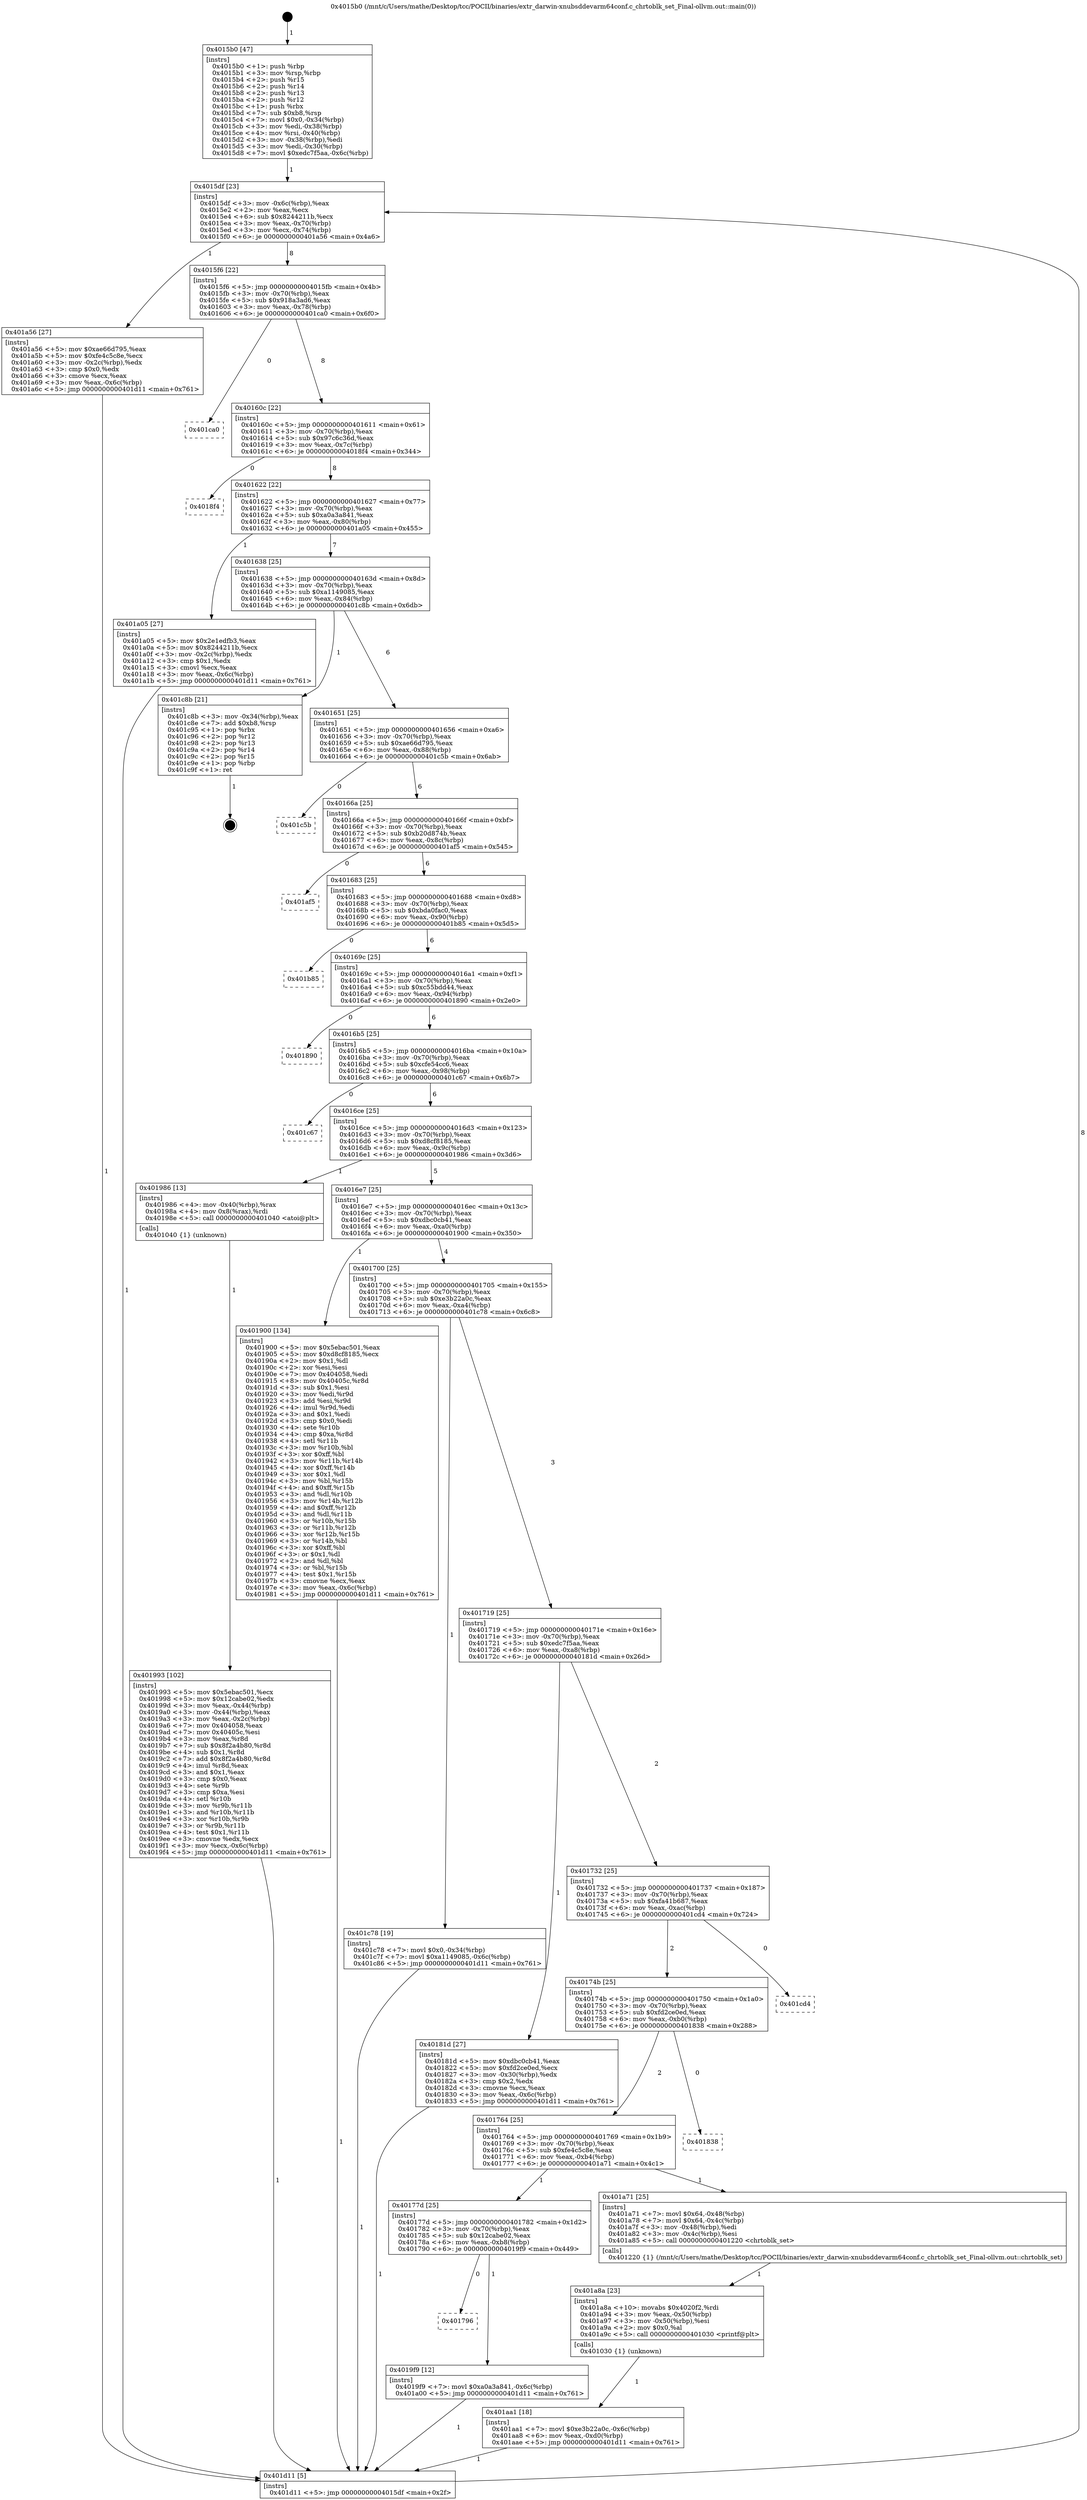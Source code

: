 digraph "0x4015b0" {
  label = "0x4015b0 (/mnt/c/Users/mathe/Desktop/tcc/POCII/binaries/extr_darwin-xnubsddevarm64conf.c_chrtoblk_set_Final-ollvm.out::main(0))"
  labelloc = "t"
  node[shape=record]

  Entry [label="",width=0.3,height=0.3,shape=circle,fillcolor=black,style=filled]
  "0x4015df" [label="{
     0x4015df [23]\l
     | [instrs]\l
     &nbsp;&nbsp;0x4015df \<+3\>: mov -0x6c(%rbp),%eax\l
     &nbsp;&nbsp;0x4015e2 \<+2\>: mov %eax,%ecx\l
     &nbsp;&nbsp;0x4015e4 \<+6\>: sub $0x8244211b,%ecx\l
     &nbsp;&nbsp;0x4015ea \<+3\>: mov %eax,-0x70(%rbp)\l
     &nbsp;&nbsp;0x4015ed \<+3\>: mov %ecx,-0x74(%rbp)\l
     &nbsp;&nbsp;0x4015f0 \<+6\>: je 0000000000401a56 \<main+0x4a6\>\l
  }"]
  "0x401a56" [label="{
     0x401a56 [27]\l
     | [instrs]\l
     &nbsp;&nbsp;0x401a56 \<+5\>: mov $0xae66d795,%eax\l
     &nbsp;&nbsp;0x401a5b \<+5\>: mov $0xfe4c5c8e,%ecx\l
     &nbsp;&nbsp;0x401a60 \<+3\>: mov -0x2c(%rbp),%edx\l
     &nbsp;&nbsp;0x401a63 \<+3\>: cmp $0x0,%edx\l
     &nbsp;&nbsp;0x401a66 \<+3\>: cmove %ecx,%eax\l
     &nbsp;&nbsp;0x401a69 \<+3\>: mov %eax,-0x6c(%rbp)\l
     &nbsp;&nbsp;0x401a6c \<+5\>: jmp 0000000000401d11 \<main+0x761\>\l
  }"]
  "0x4015f6" [label="{
     0x4015f6 [22]\l
     | [instrs]\l
     &nbsp;&nbsp;0x4015f6 \<+5\>: jmp 00000000004015fb \<main+0x4b\>\l
     &nbsp;&nbsp;0x4015fb \<+3\>: mov -0x70(%rbp),%eax\l
     &nbsp;&nbsp;0x4015fe \<+5\>: sub $0x918a3ad6,%eax\l
     &nbsp;&nbsp;0x401603 \<+3\>: mov %eax,-0x78(%rbp)\l
     &nbsp;&nbsp;0x401606 \<+6\>: je 0000000000401ca0 \<main+0x6f0\>\l
  }"]
  Exit [label="",width=0.3,height=0.3,shape=circle,fillcolor=black,style=filled,peripheries=2]
  "0x401ca0" [label="{
     0x401ca0\l
  }", style=dashed]
  "0x40160c" [label="{
     0x40160c [22]\l
     | [instrs]\l
     &nbsp;&nbsp;0x40160c \<+5\>: jmp 0000000000401611 \<main+0x61\>\l
     &nbsp;&nbsp;0x401611 \<+3\>: mov -0x70(%rbp),%eax\l
     &nbsp;&nbsp;0x401614 \<+5\>: sub $0x97c6c36d,%eax\l
     &nbsp;&nbsp;0x401619 \<+3\>: mov %eax,-0x7c(%rbp)\l
     &nbsp;&nbsp;0x40161c \<+6\>: je 00000000004018f4 \<main+0x344\>\l
  }"]
  "0x401aa1" [label="{
     0x401aa1 [18]\l
     | [instrs]\l
     &nbsp;&nbsp;0x401aa1 \<+7\>: movl $0xe3b22a0c,-0x6c(%rbp)\l
     &nbsp;&nbsp;0x401aa8 \<+6\>: mov %eax,-0xd0(%rbp)\l
     &nbsp;&nbsp;0x401aae \<+5\>: jmp 0000000000401d11 \<main+0x761\>\l
  }"]
  "0x4018f4" [label="{
     0x4018f4\l
  }", style=dashed]
  "0x401622" [label="{
     0x401622 [22]\l
     | [instrs]\l
     &nbsp;&nbsp;0x401622 \<+5\>: jmp 0000000000401627 \<main+0x77\>\l
     &nbsp;&nbsp;0x401627 \<+3\>: mov -0x70(%rbp),%eax\l
     &nbsp;&nbsp;0x40162a \<+5\>: sub $0xa0a3a841,%eax\l
     &nbsp;&nbsp;0x40162f \<+3\>: mov %eax,-0x80(%rbp)\l
     &nbsp;&nbsp;0x401632 \<+6\>: je 0000000000401a05 \<main+0x455\>\l
  }"]
  "0x401a8a" [label="{
     0x401a8a [23]\l
     | [instrs]\l
     &nbsp;&nbsp;0x401a8a \<+10\>: movabs $0x4020f2,%rdi\l
     &nbsp;&nbsp;0x401a94 \<+3\>: mov %eax,-0x50(%rbp)\l
     &nbsp;&nbsp;0x401a97 \<+3\>: mov -0x50(%rbp),%esi\l
     &nbsp;&nbsp;0x401a9a \<+2\>: mov $0x0,%al\l
     &nbsp;&nbsp;0x401a9c \<+5\>: call 0000000000401030 \<printf@plt\>\l
     | [calls]\l
     &nbsp;&nbsp;0x401030 \{1\} (unknown)\l
  }"]
  "0x401a05" [label="{
     0x401a05 [27]\l
     | [instrs]\l
     &nbsp;&nbsp;0x401a05 \<+5\>: mov $0x2e1edfb3,%eax\l
     &nbsp;&nbsp;0x401a0a \<+5\>: mov $0x8244211b,%ecx\l
     &nbsp;&nbsp;0x401a0f \<+3\>: mov -0x2c(%rbp),%edx\l
     &nbsp;&nbsp;0x401a12 \<+3\>: cmp $0x1,%edx\l
     &nbsp;&nbsp;0x401a15 \<+3\>: cmovl %ecx,%eax\l
     &nbsp;&nbsp;0x401a18 \<+3\>: mov %eax,-0x6c(%rbp)\l
     &nbsp;&nbsp;0x401a1b \<+5\>: jmp 0000000000401d11 \<main+0x761\>\l
  }"]
  "0x401638" [label="{
     0x401638 [25]\l
     | [instrs]\l
     &nbsp;&nbsp;0x401638 \<+5\>: jmp 000000000040163d \<main+0x8d\>\l
     &nbsp;&nbsp;0x40163d \<+3\>: mov -0x70(%rbp),%eax\l
     &nbsp;&nbsp;0x401640 \<+5\>: sub $0xa1149085,%eax\l
     &nbsp;&nbsp;0x401645 \<+6\>: mov %eax,-0x84(%rbp)\l
     &nbsp;&nbsp;0x40164b \<+6\>: je 0000000000401c8b \<main+0x6db\>\l
  }"]
  "0x401796" [label="{
     0x401796\l
  }", style=dashed]
  "0x401c8b" [label="{
     0x401c8b [21]\l
     | [instrs]\l
     &nbsp;&nbsp;0x401c8b \<+3\>: mov -0x34(%rbp),%eax\l
     &nbsp;&nbsp;0x401c8e \<+7\>: add $0xb8,%rsp\l
     &nbsp;&nbsp;0x401c95 \<+1\>: pop %rbx\l
     &nbsp;&nbsp;0x401c96 \<+2\>: pop %r12\l
     &nbsp;&nbsp;0x401c98 \<+2\>: pop %r13\l
     &nbsp;&nbsp;0x401c9a \<+2\>: pop %r14\l
     &nbsp;&nbsp;0x401c9c \<+2\>: pop %r15\l
     &nbsp;&nbsp;0x401c9e \<+1\>: pop %rbp\l
     &nbsp;&nbsp;0x401c9f \<+1\>: ret\l
  }"]
  "0x401651" [label="{
     0x401651 [25]\l
     | [instrs]\l
     &nbsp;&nbsp;0x401651 \<+5\>: jmp 0000000000401656 \<main+0xa6\>\l
     &nbsp;&nbsp;0x401656 \<+3\>: mov -0x70(%rbp),%eax\l
     &nbsp;&nbsp;0x401659 \<+5\>: sub $0xae66d795,%eax\l
     &nbsp;&nbsp;0x40165e \<+6\>: mov %eax,-0x88(%rbp)\l
     &nbsp;&nbsp;0x401664 \<+6\>: je 0000000000401c5b \<main+0x6ab\>\l
  }"]
  "0x4019f9" [label="{
     0x4019f9 [12]\l
     | [instrs]\l
     &nbsp;&nbsp;0x4019f9 \<+7\>: movl $0xa0a3a841,-0x6c(%rbp)\l
     &nbsp;&nbsp;0x401a00 \<+5\>: jmp 0000000000401d11 \<main+0x761\>\l
  }"]
  "0x401c5b" [label="{
     0x401c5b\l
  }", style=dashed]
  "0x40166a" [label="{
     0x40166a [25]\l
     | [instrs]\l
     &nbsp;&nbsp;0x40166a \<+5\>: jmp 000000000040166f \<main+0xbf\>\l
     &nbsp;&nbsp;0x40166f \<+3\>: mov -0x70(%rbp),%eax\l
     &nbsp;&nbsp;0x401672 \<+5\>: sub $0xb20d874b,%eax\l
     &nbsp;&nbsp;0x401677 \<+6\>: mov %eax,-0x8c(%rbp)\l
     &nbsp;&nbsp;0x40167d \<+6\>: je 0000000000401af5 \<main+0x545\>\l
  }"]
  "0x40177d" [label="{
     0x40177d [25]\l
     | [instrs]\l
     &nbsp;&nbsp;0x40177d \<+5\>: jmp 0000000000401782 \<main+0x1d2\>\l
     &nbsp;&nbsp;0x401782 \<+3\>: mov -0x70(%rbp),%eax\l
     &nbsp;&nbsp;0x401785 \<+5\>: sub $0x12cabe02,%eax\l
     &nbsp;&nbsp;0x40178a \<+6\>: mov %eax,-0xb8(%rbp)\l
     &nbsp;&nbsp;0x401790 \<+6\>: je 00000000004019f9 \<main+0x449\>\l
  }"]
  "0x401af5" [label="{
     0x401af5\l
  }", style=dashed]
  "0x401683" [label="{
     0x401683 [25]\l
     | [instrs]\l
     &nbsp;&nbsp;0x401683 \<+5\>: jmp 0000000000401688 \<main+0xd8\>\l
     &nbsp;&nbsp;0x401688 \<+3\>: mov -0x70(%rbp),%eax\l
     &nbsp;&nbsp;0x40168b \<+5\>: sub $0xbda0fac0,%eax\l
     &nbsp;&nbsp;0x401690 \<+6\>: mov %eax,-0x90(%rbp)\l
     &nbsp;&nbsp;0x401696 \<+6\>: je 0000000000401b85 \<main+0x5d5\>\l
  }"]
  "0x401a71" [label="{
     0x401a71 [25]\l
     | [instrs]\l
     &nbsp;&nbsp;0x401a71 \<+7\>: movl $0x64,-0x48(%rbp)\l
     &nbsp;&nbsp;0x401a78 \<+7\>: movl $0x64,-0x4c(%rbp)\l
     &nbsp;&nbsp;0x401a7f \<+3\>: mov -0x48(%rbp),%edi\l
     &nbsp;&nbsp;0x401a82 \<+3\>: mov -0x4c(%rbp),%esi\l
     &nbsp;&nbsp;0x401a85 \<+5\>: call 0000000000401220 \<chrtoblk_set\>\l
     | [calls]\l
     &nbsp;&nbsp;0x401220 \{1\} (/mnt/c/Users/mathe/Desktop/tcc/POCII/binaries/extr_darwin-xnubsddevarm64conf.c_chrtoblk_set_Final-ollvm.out::chrtoblk_set)\l
  }"]
  "0x401b85" [label="{
     0x401b85\l
  }", style=dashed]
  "0x40169c" [label="{
     0x40169c [25]\l
     | [instrs]\l
     &nbsp;&nbsp;0x40169c \<+5\>: jmp 00000000004016a1 \<main+0xf1\>\l
     &nbsp;&nbsp;0x4016a1 \<+3\>: mov -0x70(%rbp),%eax\l
     &nbsp;&nbsp;0x4016a4 \<+5\>: sub $0xc55bdd44,%eax\l
     &nbsp;&nbsp;0x4016a9 \<+6\>: mov %eax,-0x94(%rbp)\l
     &nbsp;&nbsp;0x4016af \<+6\>: je 0000000000401890 \<main+0x2e0\>\l
  }"]
  "0x401764" [label="{
     0x401764 [25]\l
     | [instrs]\l
     &nbsp;&nbsp;0x401764 \<+5\>: jmp 0000000000401769 \<main+0x1b9\>\l
     &nbsp;&nbsp;0x401769 \<+3\>: mov -0x70(%rbp),%eax\l
     &nbsp;&nbsp;0x40176c \<+5\>: sub $0xfe4c5c8e,%eax\l
     &nbsp;&nbsp;0x401771 \<+6\>: mov %eax,-0xb4(%rbp)\l
     &nbsp;&nbsp;0x401777 \<+6\>: je 0000000000401a71 \<main+0x4c1\>\l
  }"]
  "0x401890" [label="{
     0x401890\l
  }", style=dashed]
  "0x4016b5" [label="{
     0x4016b5 [25]\l
     | [instrs]\l
     &nbsp;&nbsp;0x4016b5 \<+5\>: jmp 00000000004016ba \<main+0x10a\>\l
     &nbsp;&nbsp;0x4016ba \<+3\>: mov -0x70(%rbp),%eax\l
     &nbsp;&nbsp;0x4016bd \<+5\>: sub $0xcfe54cc6,%eax\l
     &nbsp;&nbsp;0x4016c2 \<+6\>: mov %eax,-0x98(%rbp)\l
     &nbsp;&nbsp;0x4016c8 \<+6\>: je 0000000000401c67 \<main+0x6b7\>\l
  }"]
  "0x401838" [label="{
     0x401838\l
  }", style=dashed]
  "0x401c67" [label="{
     0x401c67\l
  }", style=dashed]
  "0x4016ce" [label="{
     0x4016ce [25]\l
     | [instrs]\l
     &nbsp;&nbsp;0x4016ce \<+5\>: jmp 00000000004016d3 \<main+0x123\>\l
     &nbsp;&nbsp;0x4016d3 \<+3\>: mov -0x70(%rbp),%eax\l
     &nbsp;&nbsp;0x4016d6 \<+5\>: sub $0xd8cf8185,%eax\l
     &nbsp;&nbsp;0x4016db \<+6\>: mov %eax,-0x9c(%rbp)\l
     &nbsp;&nbsp;0x4016e1 \<+6\>: je 0000000000401986 \<main+0x3d6\>\l
  }"]
  "0x40174b" [label="{
     0x40174b [25]\l
     | [instrs]\l
     &nbsp;&nbsp;0x40174b \<+5\>: jmp 0000000000401750 \<main+0x1a0\>\l
     &nbsp;&nbsp;0x401750 \<+3\>: mov -0x70(%rbp),%eax\l
     &nbsp;&nbsp;0x401753 \<+5\>: sub $0xfd2ce0ed,%eax\l
     &nbsp;&nbsp;0x401758 \<+6\>: mov %eax,-0xb0(%rbp)\l
     &nbsp;&nbsp;0x40175e \<+6\>: je 0000000000401838 \<main+0x288\>\l
  }"]
  "0x401986" [label="{
     0x401986 [13]\l
     | [instrs]\l
     &nbsp;&nbsp;0x401986 \<+4\>: mov -0x40(%rbp),%rax\l
     &nbsp;&nbsp;0x40198a \<+4\>: mov 0x8(%rax),%rdi\l
     &nbsp;&nbsp;0x40198e \<+5\>: call 0000000000401040 \<atoi@plt\>\l
     | [calls]\l
     &nbsp;&nbsp;0x401040 \{1\} (unknown)\l
  }"]
  "0x4016e7" [label="{
     0x4016e7 [25]\l
     | [instrs]\l
     &nbsp;&nbsp;0x4016e7 \<+5\>: jmp 00000000004016ec \<main+0x13c\>\l
     &nbsp;&nbsp;0x4016ec \<+3\>: mov -0x70(%rbp),%eax\l
     &nbsp;&nbsp;0x4016ef \<+5\>: sub $0xdbc0cb41,%eax\l
     &nbsp;&nbsp;0x4016f4 \<+6\>: mov %eax,-0xa0(%rbp)\l
     &nbsp;&nbsp;0x4016fa \<+6\>: je 0000000000401900 \<main+0x350\>\l
  }"]
  "0x401cd4" [label="{
     0x401cd4\l
  }", style=dashed]
  "0x401900" [label="{
     0x401900 [134]\l
     | [instrs]\l
     &nbsp;&nbsp;0x401900 \<+5\>: mov $0x5ebac501,%eax\l
     &nbsp;&nbsp;0x401905 \<+5\>: mov $0xd8cf8185,%ecx\l
     &nbsp;&nbsp;0x40190a \<+2\>: mov $0x1,%dl\l
     &nbsp;&nbsp;0x40190c \<+2\>: xor %esi,%esi\l
     &nbsp;&nbsp;0x40190e \<+7\>: mov 0x404058,%edi\l
     &nbsp;&nbsp;0x401915 \<+8\>: mov 0x40405c,%r8d\l
     &nbsp;&nbsp;0x40191d \<+3\>: sub $0x1,%esi\l
     &nbsp;&nbsp;0x401920 \<+3\>: mov %edi,%r9d\l
     &nbsp;&nbsp;0x401923 \<+3\>: add %esi,%r9d\l
     &nbsp;&nbsp;0x401926 \<+4\>: imul %r9d,%edi\l
     &nbsp;&nbsp;0x40192a \<+3\>: and $0x1,%edi\l
     &nbsp;&nbsp;0x40192d \<+3\>: cmp $0x0,%edi\l
     &nbsp;&nbsp;0x401930 \<+4\>: sete %r10b\l
     &nbsp;&nbsp;0x401934 \<+4\>: cmp $0xa,%r8d\l
     &nbsp;&nbsp;0x401938 \<+4\>: setl %r11b\l
     &nbsp;&nbsp;0x40193c \<+3\>: mov %r10b,%bl\l
     &nbsp;&nbsp;0x40193f \<+3\>: xor $0xff,%bl\l
     &nbsp;&nbsp;0x401942 \<+3\>: mov %r11b,%r14b\l
     &nbsp;&nbsp;0x401945 \<+4\>: xor $0xff,%r14b\l
     &nbsp;&nbsp;0x401949 \<+3\>: xor $0x1,%dl\l
     &nbsp;&nbsp;0x40194c \<+3\>: mov %bl,%r15b\l
     &nbsp;&nbsp;0x40194f \<+4\>: and $0xff,%r15b\l
     &nbsp;&nbsp;0x401953 \<+3\>: and %dl,%r10b\l
     &nbsp;&nbsp;0x401956 \<+3\>: mov %r14b,%r12b\l
     &nbsp;&nbsp;0x401959 \<+4\>: and $0xff,%r12b\l
     &nbsp;&nbsp;0x40195d \<+3\>: and %dl,%r11b\l
     &nbsp;&nbsp;0x401960 \<+3\>: or %r10b,%r15b\l
     &nbsp;&nbsp;0x401963 \<+3\>: or %r11b,%r12b\l
     &nbsp;&nbsp;0x401966 \<+3\>: xor %r12b,%r15b\l
     &nbsp;&nbsp;0x401969 \<+3\>: or %r14b,%bl\l
     &nbsp;&nbsp;0x40196c \<+3\>: xor $0xff,%bl\l
     &nbsp;&nbsp;0x40196f \<+3\>: or $0x1,%dl\l
     &nbsp;&nbsp;0x401972 \<+2\>: and %dl,%bl\l
     &nbsp;&nbsp;0x401974 \<+3\>: or %bl,%r15b\l
     &nbsp;&nbsp;0x401977 \<+4\>: test $0x1,%r15b\l
     &nbsp;&nbsp;0x40197b \<+3\>: cmovne %ecx,%eax\l
     &nbsp;&nbsp;0x40197e \<+3\>: mov %eax,-0x6c(%rbp)\l
     &nbsp;&nbsp;0x401981 \<+5\>: jmp 0000000000401d11 \<main+0x761\>\l
  }"]
  "0x401700" [label="{
     0x401700 [25]\l
     | [instrs]\l
     &nbsp;&nbsp;0x401700 \<+5\>: jmp 0000000000401705 \<main+0x155\>\l
     &nbsp;&nbsp;0x401705 \<+3\>: mov -0x70(%rbp),%eax\l
     &nbsp;&nbsp;0x401708 \<+5\>: sub $0xe3b22a0c,%eax\l
     &nbsp;&nbsp;0x40170d \<+6\>: mov %eax,-0xa4(%rbp)\l
     &nbsp;&nbsp;0x401713 \<+6\>: je 0000000000401c78 \<main+0x6c8\>\l
  }"]
  "0x401993" [label="{
     0x401993 [102]\l
     | [instrs]\l
     &nbsp;&nbsp;0x401993 \<+5\>: mov $0x5ebac501,%ecx\l
     &nbsp;&nbsp;0x401998 \<+5\>: mov $0x12cabe02,%edx\l
     &nbsp;&nbsp;0x40199d \<+3\>: mov %eax,-0x44(%rbp)\l
     &nbsp;&nbsp;0x4019a0 \<+3\>: mov -0x44(%rbp),%eax\l
     &nbsp;&nbsp;0x4019a3 \<+3\>: mov %eax,-0x2c(%rbp)\l
     &nbsp;&nbsp;0x4019a6 \<+7\>: mov 0x404058,%eax\l
     &nbsp;&nbsp;0x4019ad \<+7\>: mov 0x40405c,%esi\l
     &nbsp;&nbsp;0x4019b4 \<+3\>: mov %eax,%r8d\l
     &nbsp;&nbsp;0x4019b7 \<+7\>: sub $0x8f2a4b80,%r8d\l
     &nbsp;&nbsp;0x4019be \<+4\>: sub $0x1,%r8d\l
     &nbsp;&nbsp;0x4019c2 \<+7\>: add $0x8f2a4b80,%r8d\l
     &nbsp;&nbsp;0x4019c9 \<+4\>: imul %r8d,%eax\l
     &nbsp;&nbsp;0x4019cd \<+3\>: and $0x1,%eax\l
     &nbsp;&nbsp;0x4019d0 \<+3\>: cmp $0x0,%eax\l
     &nbsp;&nbsp;0x4019d3 \<+4\>: sete %r9b\l
     &nbsp;&nbsp;0x4019d7 \<+3\>: cmp $0xa,%esi\l
     &nbsp;&nbsp;0x4019da \<+4\>: setl %r10b\l
     &nbsp;&nbsp;0x4019de \<+3\>: mov %r9b,%r11b\l
     &nbsp;&nbsp;0x4019e1 \<+3\>: and %r10b,%r11b\l
     &nbsp;&nbsp;0x4019e4 \<+3\>: xor %r10b,%r9b\l
     &nbsp;&nbsp;0x4019e7 \<+3\>: or %r9b,%r11b\l
     &nbsp;&nbsp;0x4019ea \<+4\>: test $0x1,%r11b\l
     &nbsp;&nbsp;0x4019ee \<+3\>: cmovne %edx,%ecx\l
     &nbsp;&nbsp;0x4019f1 \<+3\>: mov %ecx,-0x6c(%rbp)\l
     &nbsp;&nbsp;0x4019f4 \<+5\>: jmp 0000000000401d11 \<main+0x761\>\l
  }"]
  "0x401c78" [label="{
     0x401c78 [19]\l
     | [instrs]\l
     &nbsp;&nbsp;0x401c78 \<+7\>: movl $0x0,-0x34(%rbp)\l
     &nbsp;&nbsp;0x401c7f \<+7\>: movl $0xa1149085,-0x6c(%rbp)\l
     &nbsp;&nbsp;0x401c86 \<+5\>: jmp 0000000000401d11 \<main+0x761\>\l
  }"]
  "0x401719" [label="{
     0x401719 [25]\l
     | [instrs]\l
     &nbsp;&nbsp;0x401719 \<+5\>: jmp 000000000040171e \<main+0x16e\>\l
     &nbsp;&nbsp;0x40171e \<+3\>: mov -0x70(%rbp),%eax\l
     &nbsp;&nbsp;0x401721 \<+5\>: sub $0xedc7f5aa,%eax\l
     &nbsp;&nbsp;0x401726 \<+6\>: mov %eax,-0xa8(%rbp)\l
     &nbsp;&nbsp;0x40172c \<+6\>: je 000000000040181d \<main+0x26d\>\l
  }"]
  "0x4015b0" [label="{
     0x4015b0 [47]\l
     | [instrs]\l
     &nbsp;&nbsp;0x4015b0 \<+1\>: push %rbp\l
     &nbsp;&nbsp;0x4015b1 \<+3\>: mov %rsp,%rbp\l
     &nbsp;&nbsp;0x4015b4 \<+2\>: push %r15\l
     &nbsp;&nbsp;0x4015b6 \<+2\>: push %r14\l
     &nbsp;&nbsp;0x4015b8 \<+2\>: push %r13\l
     &nbsp;&nbsp;0x4015ba \<+2\>: push %r12\l
     &nbsp;&nbsp;0x4015bc \<+1\>: push %rbx\l
     &nbsp;&nbsp;0x4015bd \<+7\>: sub $0xb8,%rsp\l
     &nbsp;&nbsp;0x4015c4 \<+7\>: movl $0x0,-0x34(%rbp)\l
     &nbsp;&nbsp;0x4015cb \<+3\>: mov %edi,-0x38(%rbp)\l
     &nbsp;&nbsp;0x4015ce \<+4\>: mov %rsi,-0x40(%rbp)\l
     &nbsp;&nbsp;0x4015d2 \<+3\>: mov -0x38(%rbp),%edi\l
     &nbsp;&nbsp;0x4015d5 \<+3\>: mov %edi,-0x30(%rbp)\l
     &nbsp;&nbsp;0x4015d8 \<+7\>: movl $0xedc7f5aa,-0x6c(%rbp)\l
  }"]
  "0x40181d" [label="{
     0x40181d [27]\l
     | [instrs]\l
     &nbsp;&nbsp;0x40181d \<+5\>: mov $0xdbc0cb41,%eax\l
     &nbsp;&nbsp;0x401822 \<+5\>: mov $0xfd2ce0ed,%ecx\l
     &nbsp;&nbsp;0x401827 \<+3\>: mov -0x30(%rbp),%edx\l
     &nbsp;&nbsp;0x40182a \<+3\>: cmp $0x2,%edx\l
     &nbsp;&nbsp;0x40182d \<+3\>: cmovne %ecx,%eax\l
     &nbsp;&nbsp;0x401830 \<+3\>: mov %eax,-0x6c(%rbp)\l
     &nbsp;&nbsp;0x401833 \<+5\>: jmp 0000000000401d11 \<main+0x761\>\l
  }"]
  "0x401732" [label="{
     0x401732 [25]\l
     | [instrs]\l
     &nbsp;&nbsp;0x401732 \<+5\>: jmp 0000000000401737 \<main+0x187\>\l
     &nbsp;&nbsp;0x401737 \<+3\>: mov -0x70(%rbp),%eax\l
     &nbsp;&nbsp;0x40173a \<+5\>: sub $0xfa41b687,%eax\l
     &nbsp;&nbsp;0x40173f \<+6\>: mov %eax,-0xac(%rbp)\l
     &nbsp;&nbsp;0x401745 \<+6\>: je 0000000000401cd4 \<main+0x724\>\l
  }"]
  "0x401d11" [label="{
     0x401d11 [5]\l
     | [instrs]\l
     &nbsp;&nbsp;0x401d11 \<+5\>: jmp 00000000004015df \<main+0x2f\>\l
  }"]
  Entry -> "0x4015b0" [label=" 1"]
  "0x4015df" -> "0x401a56" [label=" 1"]
  "0x4015df" -> "0x4015f6" [label=" 8"]
  "0x401c8b" -> Exit [label=" 1"]
  "0x4015f6" -> "0x401ca0" [label=" 0"]
  "0x4015f6" -> "0x40160c" [label=" 8"]
  "0x401c78" -> "0x401d11" [label=" 1"]
  "0x40160c" -> "0x4018f4" [label=" 0"]
  "0x40160c" -> "0x401622" [label=" 8"]
  "0x401aa1" -> "0x401d11" [label=" 1"]
  "0x401622" -> "0x401a05" [label=" 1"]
  "0x401622" -> "0x401638" [label=" 7"]
  "0x401a8a" -> "0x401aa1" [label=" 1"]
  "0x401638" -> "0x401c8b" [label=" 1"]
  "0x401638" -> "0x401651" [label=" 6"]
  "0x401a71" -> "0x401a8a" [label=" 1"]
  "0x401651" -> "0x401c5b" [label=" 0"]
  "0x401651" -> "0x40166a" [label=" 6"]
  "0x401a56" -> "0x401d11" [label=" 1"]
  "0x40166a" -> "0x401af5" [label=" 0"]
  "0x40166a" -> "0x401683" [label=" 6"]
  "0x4019f9" -> "0x401d11" [label=" 1"]
  "0x401683" -> "0x401b85" [label=" 0"]
  "0x401683" -> "0x40169c" [label=" 6"]
  "0x40177d" -> "0x401796" [label=" 0"]
  "0x40169c" -> "0x401890" [label=" 0"]
  "0x40169c" -> "0x4016b5" [label=" 6"]
  "0x401a05" -> "0x401d11" [label=" 1"]
  "0x4016b5" -> "0x401c67" [label=" 0"]
  "0x4016b5" -> "0x4016ce" [label=" 6"]
  "0x401764" -> "0x40177d" [label=" 1"]
  "0x4016ce" -> "0x401986" [label=" 1"]
  "0x4016ce" -> "0x4016e7" [label=" 5"]
  "0x40177d" -> "0x4019f9" [label=" 1"]
  "0x4016e7" -> "0x401900" [label=" 1"]
  "0x4016e7" -> "0x401700" [label=" 4"]
  "0x40174b" -> "0x401764" [label=" 2"]
  "0x401700" -> "0x401c78" [label=" 1"]
  "0x401700" -> "0x401719" [label=" 3"]
  "0x401764" -> "0x401a71" [label=" 1"]
  "0x401719" -> "0x40181d" [label=" 1"]
  "0x401719" -> "0x401732" [label=" 2"]
  "0x40181d" -> "0x401d11" [label=" 1"]
  "0x4015b0" -> "0x4015df" [label=" 1"]
  "0x401d11" -> "0x4015df" [label=" 8"]
  "0x401900" -> "0x401d11" [label=" 1"]
  "0x401986" -> "0x401993" [label=" 1"]
  "0x401993" -> "0x401d11" [label=" 1"]
  "0x40174b" -> "0x401838" [label=" 0"]
  "0x401732" -> "0x401cd4" [label=" 0"]
  "0x401732" -> "0x40174b" [label=" 2"]
}
